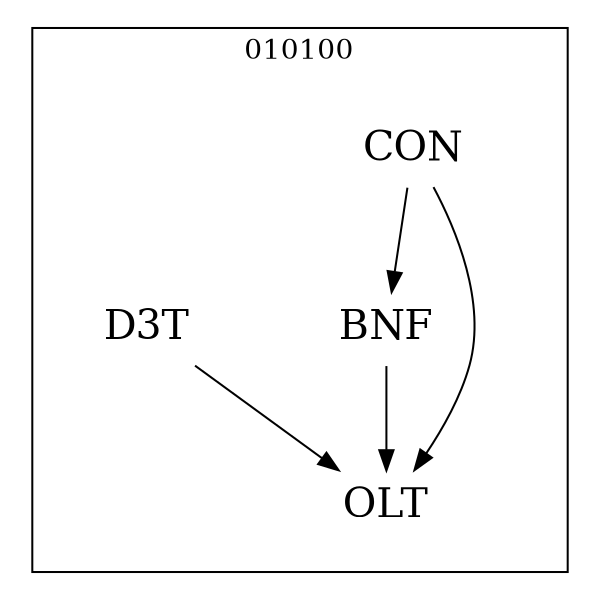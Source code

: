 strict digraph DAGS {
	size = "4,4!" ; ratio ="fill"; subgraph cluster_0{
			labeldoc = "t";
			label = "010100";node	[label= CON, shape = plaintext, fontsize=20] CON;node	[label= BNF, shape = plaintext, fontsize=20] BNF;node	[label= D3T, shape = plaintext, fontsize=20] D3T;node	[label= OLT, shape = plaintext, fontsize=20] OLT;
CON->BNF;
CON->OLT;
BNF->OLT;
D3T->OLT;
	}}